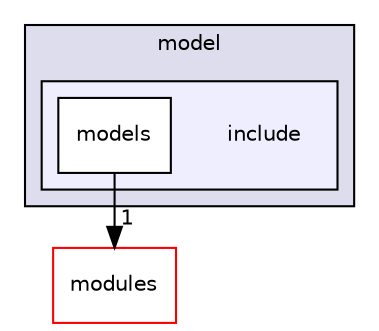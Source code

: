 digraph "include" {
  compound=true
  node [ fontsize="10", fontname="Helvetica"];
  edge [ labelfontsize="10", labelfontname="Helvetica"];
  subgraph clusterdir_ac6a20e33361522fa9dc4e506277a609 {
    graph [ bgcolor="#ddddee", pencolor="black", label="model" fontname="Helvetica", fontsize="10", URL="dir_ac6a20e33361522fa9dc4e506277a609.html"]
  subgraph clusterdir_c4c976d5afd2896076a6c31ee13de07b {
    graph [ bgcolor="#eeeeff", pencolor="black", label="" URL="dir_c4c976d5afd2896076a6c31ee13de07b.html"];
    dir_c4c976d5afd2896076a6c31ee13de07b [shape=plaintext label="include"];
    dir_dee1c3724f69b7a4f1f8ed17422c3a00 [shape=box label="models" color="black" fillcolor="white" style="filled" URL="dir_dee1c3724f69b7a4f1f8ed17422c3a00.html"];
  }
  }
  dir_ee3c23494b4011e6a628e4900ef262df [shape=box label="modules" fillcolor="white" style="filled" color="red" URL="dir_ee3c23494b4011e6a628e4900ef262df.html"];
  dir_dee1c3724f69b7a4f1f8ed17422c3a00->dir_ee3c23494b4011e6a628e4900ef262df [headlabel="1", labeldistance=1.5 headhref="dir_000008_000074.html"];
}
